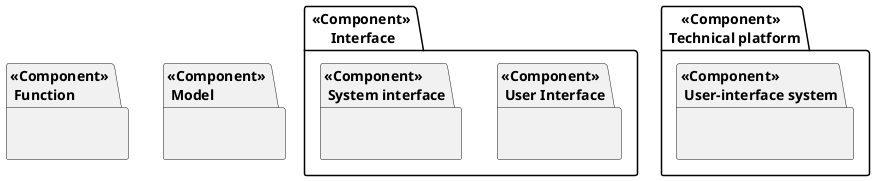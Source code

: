 @startuml component_diagram
top to bottom direction

package " <<Component>> \n Interface" {
    package "<<Component>> \n User Interface"{

    }
    package "<<Component>> \n System interface"{

    }


}
package "<<Component>> \n Function"{

}
package "<<Component>> \n Model"{

}

package "<<Component>> \n Technical platform"{
    package "<<Component>> \n User-interface system"{

    }


}






@enduml
